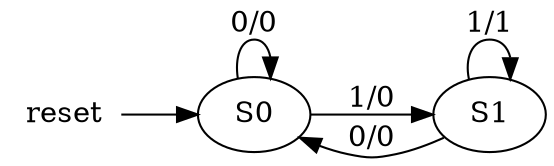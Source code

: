 digraph G {
  rankdir=LR
  
  reset [shape="none"];
  COUNT_0 [label="S0"];
  COUNT_1 [label="S1"];

  COUNT_0 -> COUNT_1 [ label="1/0" ];
  COUNT_0 -> COUNT_0 [ label="0/0" ];
  
  COUNT_1 -> COUNT_1 [ label="1/1" ];
  COUNT_1 -> COUNT_0 [ label="0/0" ];
  
  // reset
  reset -> COUNT_0
}
